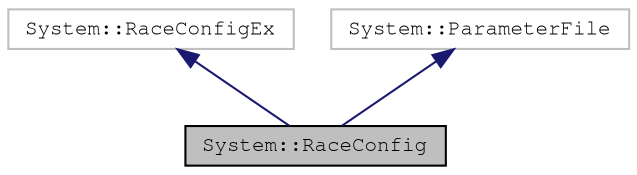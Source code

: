 digraph "System::RaceConfig"
{
 // LATEX_PDF_SIZE
  edge [fontname="FreeMono",fontsize="10",labelfontname="FreeMono",labelfontsize="10"];
  node [fontname="FreeMono",fontsize="10",shape=record];
  Node1 [label="System::RaceConfig",height=0.2,width=0.4,color="black", fillcolor="grey75", style="filled", fontcolor="black",tooltip=" "];
  Node2 -> Node1 [dir="back",color="midnightblue",fontsize="10",style="solid",fontname="FreeMono"];
  Node2 [label="System::RaceConfigEx",height=0.2,width=0.4,color="grey75", fillcolor="white", style="filled",URL="$class_system_1_1_race_config_ex.html",tooltip=" "];
  Node3 -> Node1 [dir="back",color="midnightblue",fontsize="10",style="solid",fontname="FreeMono"];
  Node3 [label="System::ParameterFile",height=0.2,width=0.4,color="grey75", fillcolor="white", style="filled",URL="$class_system_1_1_parameter_file.html",tooltip=" "];
}
